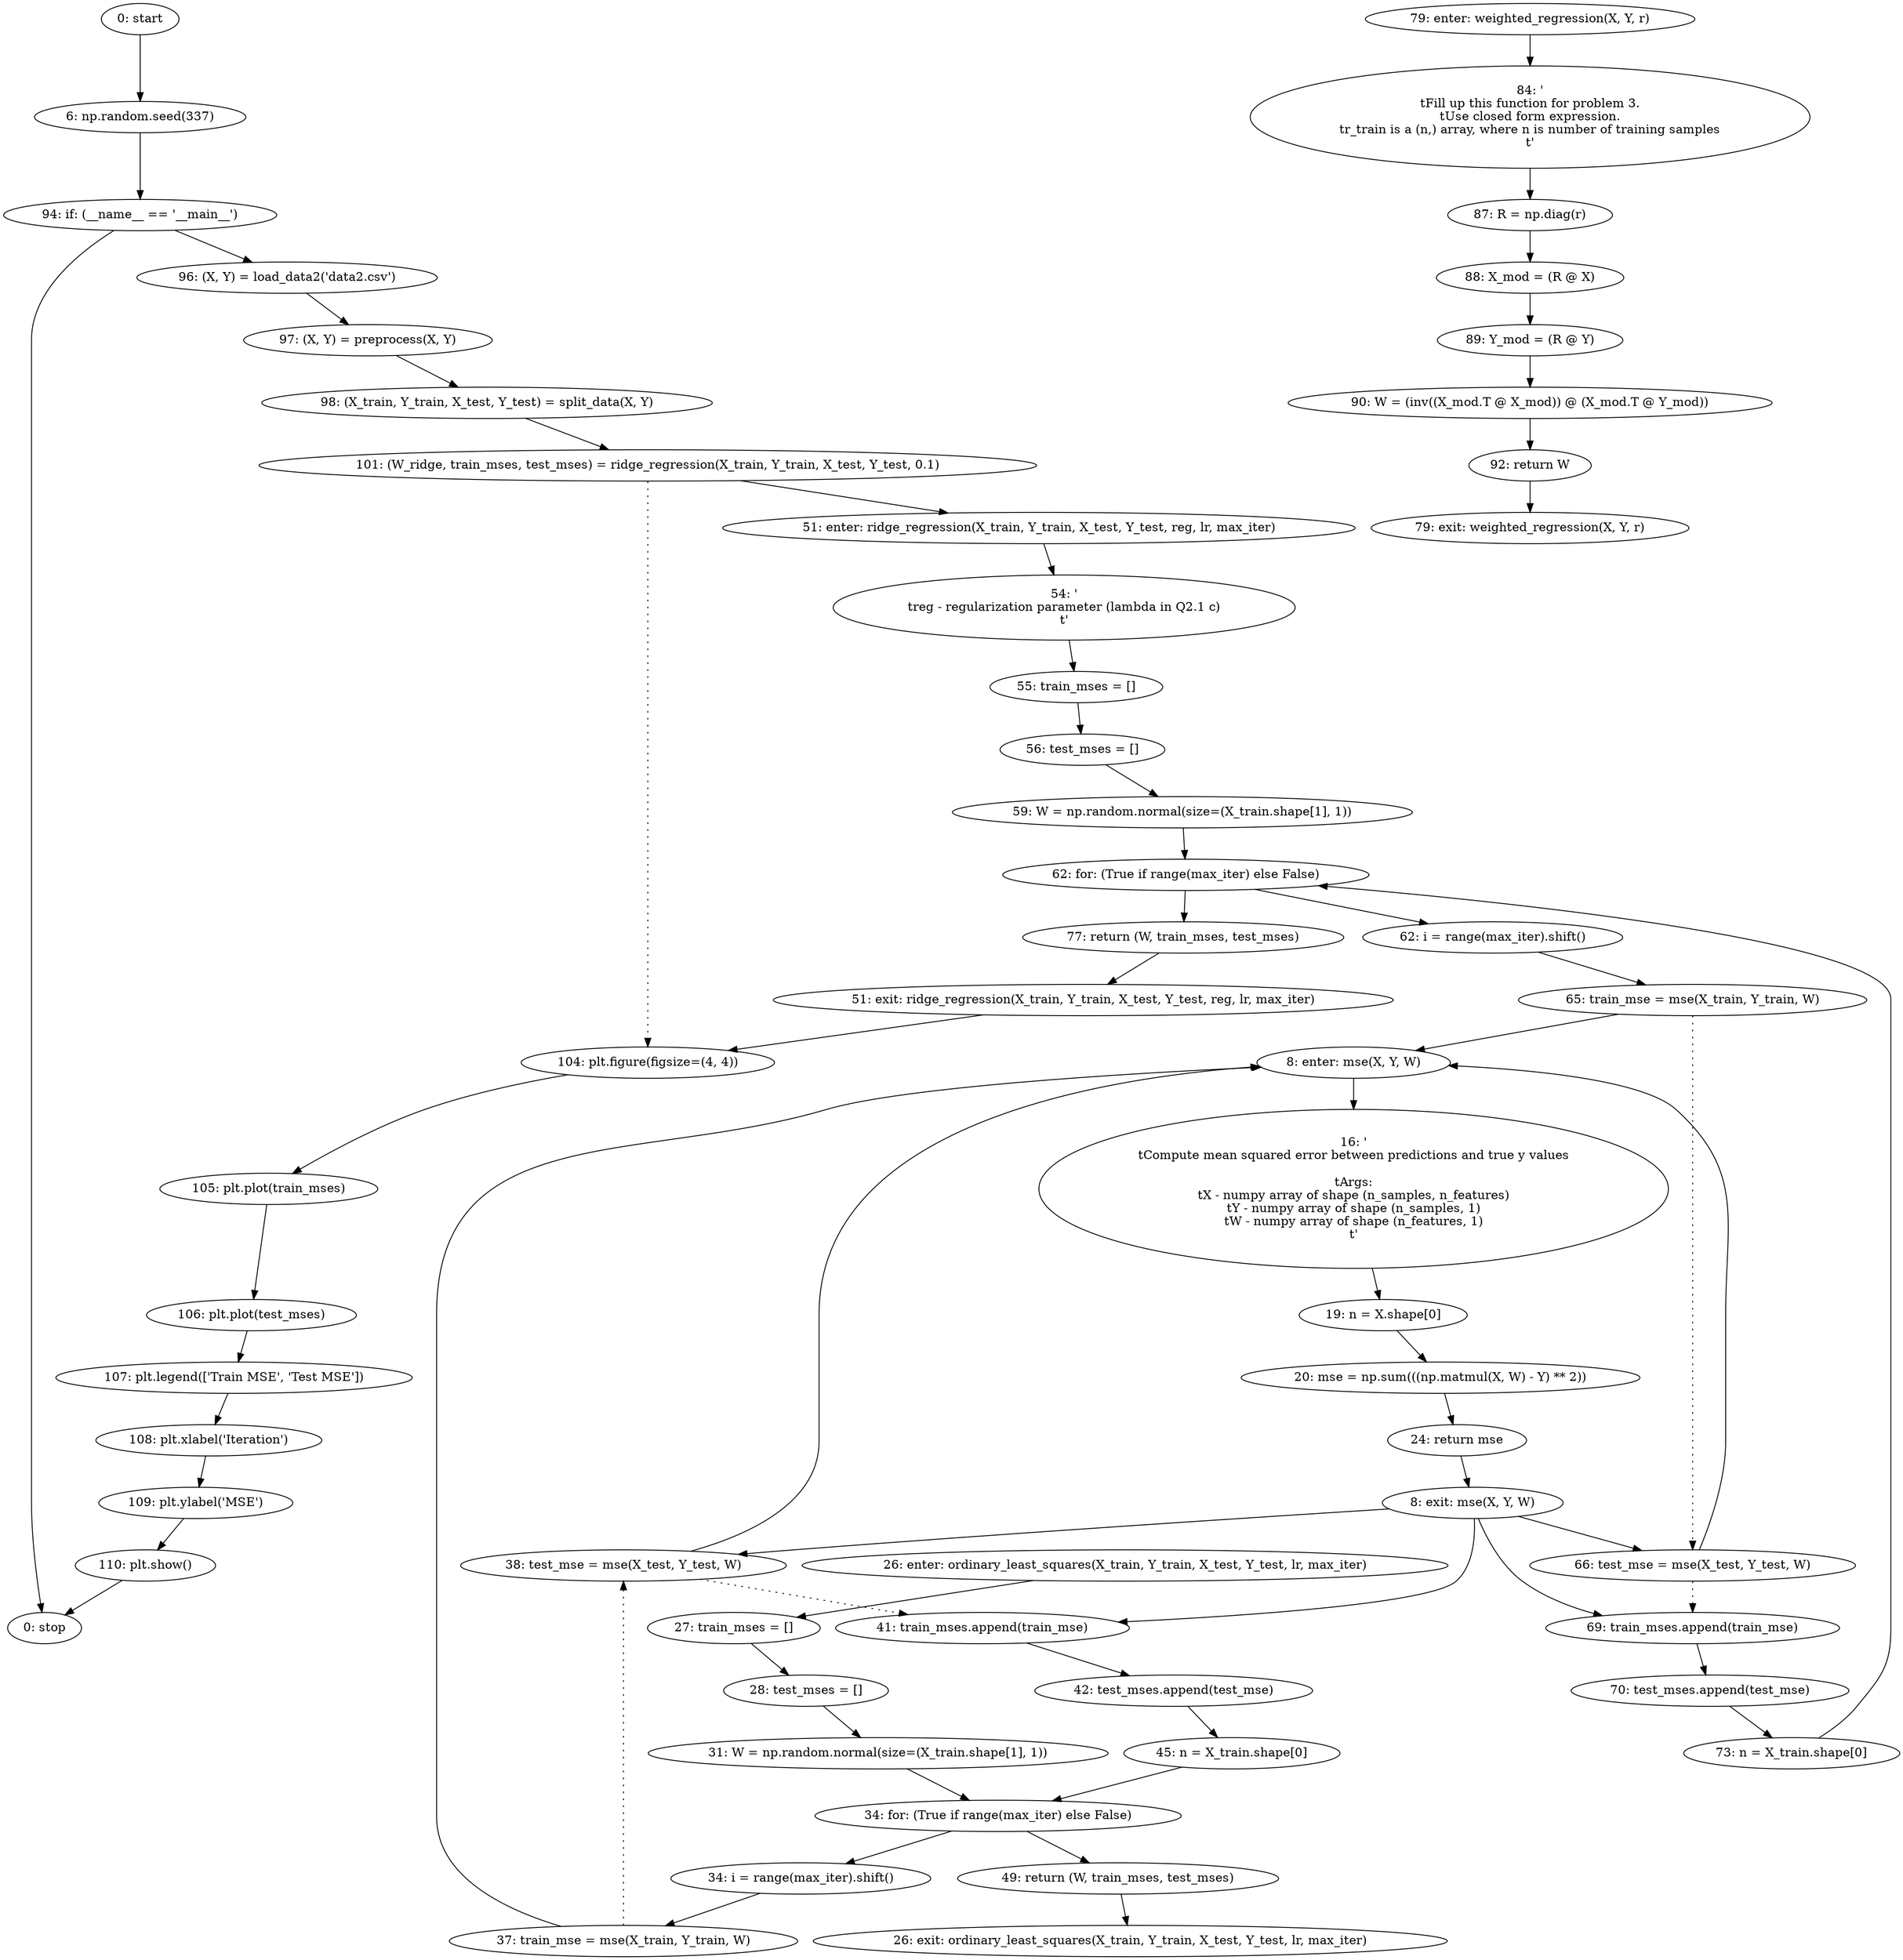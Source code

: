 strict digraph "" {
	node [label="\N"];
	0	 [label="0: start"];
	1	 [label="6: np.random.seed(337)"];
	0 -> 1;
	43	 [label="94: if: (__name__ == '__main__')"];
	1 -> 43;
	44	 [label="96: (X, Y) = load_data2('data2.csv')"];
	43 -> 44;
	55	 [label="0: stop"];
	43 -> 55;
	2	 [label="8: enter: mse(X, Y, W)"];
	4	 [label="16: '\n\tCompute mean squared error between predictions and true y values\n\n\tArgs:\n\tX - numpy array of shape (n_samples, n_features)\n\tY \
- numpy array of shape (n_samples, 1)\n\tW - numpy array of shape (n_features, 1)\n\t'"];
	2 -> 4;
	5	 [label="19: n = X.shape[0]"];
	4 -> 5;
	15	 [label="37: train_mse = mse(X_train, Y_train, W)"];
	15 -> 2;
	16	 [label="38: test_mse = mse(X_test, Y_test, W)"];
	15 -> 16	 [style=dotted,
		weight=100];
	16 -> 2;
	17	 [label="41: train_mses.append(train_mse)"];
	16 -> 17	 [style=dotted,
		weight=100];
	18	 [label="42: test_mses.append(test_mse)"];
	17 -> 18;
	29	 [label="65: train_mse = mse(X_train, Y_train, W)"];
	29 -> 2;
	30	 [label="66: test_mse = mse(X_test, Y_test, W)"];
	29 -> 30	 [style=dotted,
		weight=100];
	30 -> 2;
	31	 [label="69: train_mses.append(train_mse)"];
	30 -> 31	 [style=dotted,
		weight=100];
	32	 [label="70: test_mses.append(test_mse)"];
	31 -> 32;
	3	 [label="8: exit: mse(X, Y, W)"];
	3 -> 16;
	3 -> 17;
	3 -> 30;
	3 -> 31;
	7	 [label="24: return mse"];
	7 -> 3;
	6	 [label="20: mse = np.sum(((np.matmul(X, W) - Y) ** 2))"];
	5 -> 6;
	6 -> 7;
	8	 [label="26: enter: ordinary_least_squares(X_train, Y_train, X_test, Y_test, lr, max_iter)"];
	10	 [label="27: train_mses = []"];
	8 -> 10;
	11	 [label="28: test_mses = []"];
	10 -> 11;
	9	 [label="26: exit: ordinary_least_squares(X_train, Y_train, X_test, Y_test, lr, max_iter)"];
	20	 [label="49: return (W, train_mses, test_mses)"];
	20 -> 9;
	12	 [label="31: W = np.random.normal(size=(X_train.shape[1], 1))"];
	11 -> 12;
	13	 [label="34: for: (True if range(max_iter) else False)"];
	12 -> 13;
	13 -> 20;
	14	 [label="34: i = range(max_iter).shift()"];
	13 -> 14;
	14 -> 15;
	19	 [label="45: n = X_train.shape[0]"];
	19 -> 13;
	18 -> 19;
	21	 [label="51: enter: ridge_regression(X_train, Y_train, X_test, Y_test, reg, lr, max_iter)"];
	23	 [label="54: '\n\treg - regularization parameter (lambda in Q2.1 c)\n\t'"];
	21 -> 23;
	24	 [label="55: train_mses = []"];
	23 -> 24;
	47	 [label="101: (W_ridge, train_mses, test_mses) = ridge_regression(X_train, Y_train, X_test, Y_test, 0.1)"];
	47 -> 21;
	48	 [label="104: plt.figure(figsize=(4, 4))"];
	47 -> 48	 [style=dotted,
		weight=100];
	49	 [label="105: plt.plot(train_mses)"];
	48 -> 49;
	22	 [label="51: exit: ridge_regression(X_train, Y_train, X_test, Y_test, reg, lr, max_iter)"];
	22 -> 48;
	34	 [label="77: return (W, train_mses, test_mses)"];
	34 -> 22;
	25	 [label="56: test_mses = []"];
	24 -> 25;
	26	 [label="59: W = np.random.normal(size=(X_train.shape[1], 1))"];
	25 -> 26;
	27	 [label="62: for: (True if range(max_iter) else False)"];
	26 -> 27;
	27 -> 34;
	28	 [label="62: i = range(max_iter).shift()"];
	27 -> 28;
	28 -> 29;
	33	 [label="73: n = X_train.shape[0]"];
	33 -> 27;
	32 -> 33;
	35	 [label="79: enter: weighted_regression(X, Y, r)"];
	37	 [label="84: '\n\tFill up this function for problem 3.\n\tUse closed form expression.\n\tr_train is a (n,) array, where n is number of training \
samples\n\t'"];
	35 -> 37;
	38	 [label="87: R = np.diag(r)"];
	37 -> 38;
	36	 [label="79: exit: weighted_regression(X, Y, r)"];
	42	 [label="92: return W"];
	42 -> 36;
	39	 [label="88: X_mod = (R @ X)"];
	38 -> 39;
	40	 [label="89: Y_mod = (R @ Y)"];
	39 -> 40;
	41	 [label="90: W = (inv((X_mod.T @ X_mod)) @ (X_mod.T @ Y_mod))"];
	40 -> 41;
	41 -> 42;
	45	 [label="97: (X, Y) = preprocess(X, Y)"];
	44 -> 45;
	46	 [label="98: (X_train, Y_train, X_test, Y_test) = split_data(X, Y)"];
	45 -> 46;
	46 -> 47;
	50	 [label="106: plt.plot(test_mses)"];
	49 -> 50;
	51	 [label="107: plt.legend(['Train MSE', 'Test MSE'])"];
	50 -> 51;
	52	 [label="108: plt.xlabel('Iteration')"];
	51 -> 52;
	53	 [label="109: plt.ylabel('MSE')"];
	52 -> 53;
	54	 [label="110: plt.show()"];
	53 -> 54;
	54 -> 55;
}

